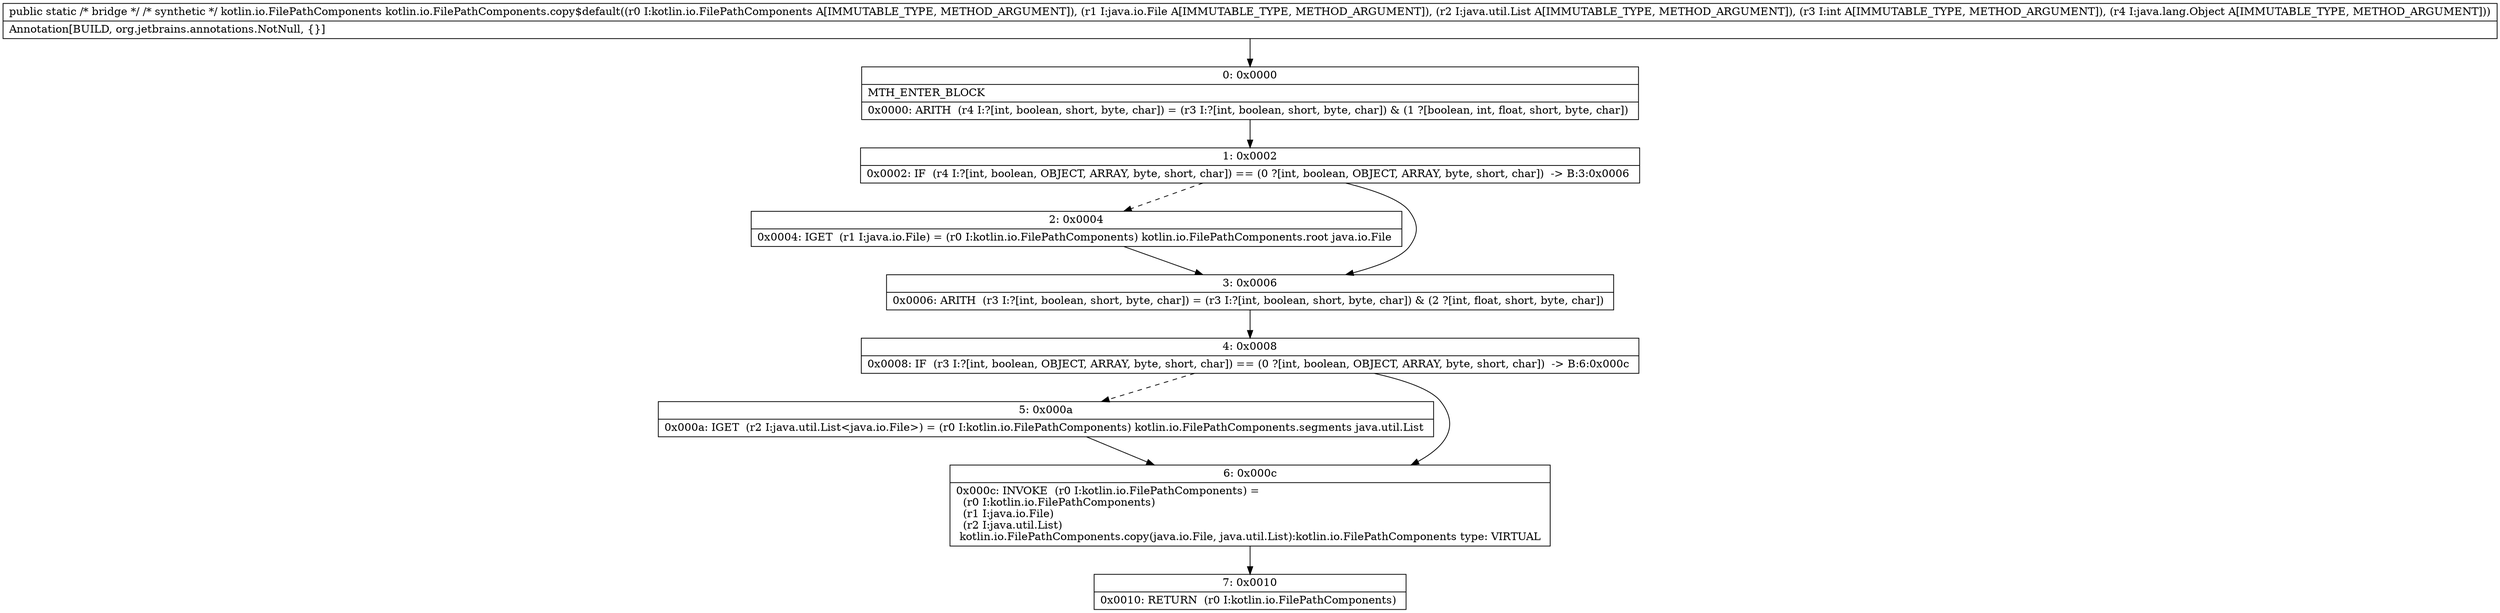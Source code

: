 digraph "CFG forkotlin.io.FilePathComponents.copy$default(Lkotlin\/io\/FilePathComponents;Ljava\/io\/File;Ljava\/util\/List;ILjava\/lang\/Object;)Lkotlin\/io\/FilePathComponents;" {
Node_0 [shape=record,label="{0\:\ 0x0000|MTH_ENTER_BLOCK\l|0x0000: ARITH  (r4 I:?[int, boolean, short, byte, char]) = (r3 I:?[int, boolean, short, byte, char]) & (1 ?[boolean, int, float, short, byte, char]) \l}"];
Node_1 [shape=record,label="{1\:\ 0x0002|0x0002: IF  (r4 I:?[int, boolean, OBJECT, ARRAY, byte, short, char]) == (0 ?[int, boolean, OBJECT, ARRAY, byte, short, char])  \-\> B:3:0x0006 \l}"];
Node_2 [shape=record,label="{2\:\ 0x0004|0x0004: IGET  (r1 I:java.io.File) = (r0 I:kotlin.io.FilePathComponents) kotlin.io.FilePathComponents.root java.io.File \l}"];
Node_3 [shape=record,label="{3\:\ 0x0006|0x0006: ARITH  (r3 I:?[int, boolean, short, byte, char]) = (r3 I:?[int, boolean, short, byte, char]) & (2 ?[int, float, short, byte, char]) \l}"];
Node_4 [shape=record,label="{4\:\ 0x0008|0x0008: IF  (r3 I:?[int, boolean, OBJECT, ARRAY, byte, short, char]) == (0 ?[int, boolean, OBJECT, ARRAY, byte, short, char])  \-\> B:6:0x000c \l}"];
Node_5 [shape=record,label="{5\:\ 0x000a|0x000a: IGET  (r2 I:java.util.List\<java.io.File\>) = (r0 I:kotlin.io.FilePathComponents) kotlin.io.FilePathComponents.segments java.util.List \l}"];
Node_6 [shape=record,label="{6\:\ 0x000c|0x000c: INVOKE  (r0 I:kotlin.io.FilePathComponents) = \l  (r0 I:kotlin.io.FilePathComponents)\l  (r1 I:java.io.File)\l  (r2 I:java.util.List)\l kotlin.io.FilePathComponents.copy(java.io.File, java.util.List):kotlin.io.FilePathComponents type: VIRTUAL \l}"];
Node_7 [shape=record,label="{7\:\ 0x0010|0x0010: RETURN  (r0 I:kotlin.io.FilePathComponents) \l}"];
MethodNode[shape=record,label="{public static \/* bridge *\/ \/* synthetic *\/ kotlin.io.FilePathComponents kotlin.io.FilePathComponents.copy$default((r0 I:kotlin.io.FilePathComponents A[IMMUTABLE_TYPE, METHOD_ARGUMENT]), (r1 I:java.io.File A[IMMUTABLE_TYPE, METHOD_ARGUMENT]), (r2 I:java.util.List A[IMMUTABLE_TYPE, METHOD_ARGUMENT]), (r3 I:int A[IMMUTABLE_TYPE, METHOD_ARGUMENT]), (r4 I:java.lang.Object A[IMMUTABLE_TYPE, METHOD_ARGUMENT]))  | Annotation[BUILD, org.jetbrains.annotations.NotNull, \{\}]\l}"];
MethodNode -> Node_0;
Node_0 -> Node_1;
Node_1 -> Node_2[style=dashed];
Node_1 -> Node_3;
Node_2 -> Node_3;
Node_3 -> Node_4;
Node_4 -> Node_5[style=dashed];
Node_4 -> Node_6;
Node_5 -> Node_6;
Node_6 -> Node_7;
}

